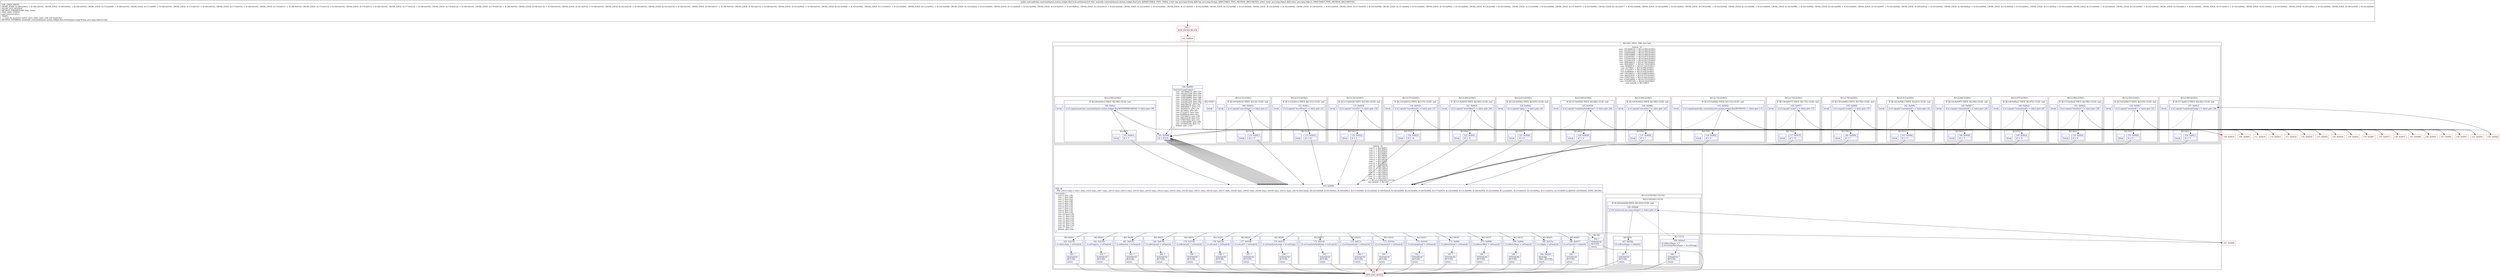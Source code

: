 digraph "CFG forandroidx.constraintlayout.motion.widget.KeyCycle.setValue(Ljava\/lang\/String;Ljava\/lang\/Object;)V" {
subgraph cluster_Region_45446903 {
label = "R(2:2|6) | DECL_VAR: char null\l";
node [shape=record,color=blue];
subgraph cluster_SwitchRegion_322464530 {
label = "Switch: 19
 case -1913008125 -> R(3:(2:99|1)|100|1)
 case -1812823328 -> R(3:(2:96|1)|100|1)
 case -1249320806 -> R(3:(2:93|1)|100|1)
 case -1249320805 -> R(3:(2:90|1)|100|1)
 case -1225497657 -> R(3:(2:87|1)|100|1)
 case -1225497656 -> R(3:(2:84|1)|100|1)
 case -1225497655 -> R(3:(2:81|1)|100|1)
 case -908189618 -> R(3:(2:78|1)|100|1)
 case -908189617 -> R(3:(2:75|1)|100|1)
 case -40300674 -> R(3:(2:72|1)|100|1)
 case -4379043 -> R(3:(2:69|1)|100|1)
 case 37232917 -> R(3:(2:66|1)|100|1)
 case 92909918 -> R(3:(2:63|1)|100|1)
 case 156108012 -> R(3:(2:60|1)|100|1)
 case 184161818 -> R(3:(2:57|1)|100|1)
 case 579057826 -> R(3:(2:54|1)|100|1)
 case 1530034690 -> R(3:(2:51|1)|100|1)
 case 1532805160 -> R(3:(2:5|1)|100|1)
 case default -> R(2:100|1)";
node [shape=record,color=blue];
Node_106 [shape=record,label="{106\:\ 0x0005|switch(r3.hashCode()) \{\l    case \-1913008125: goto L97;\l    case \-1812823328: goto L94;\l    case \-1249320806: goto L91;\l    case \-1249320805: goto L88;\l    case \-1225497657: goto L85;\l    case \-1225497656: goto L82;\l    case \-1225497655: goto L79;\l    case \-908189618: goto L76;\l    case \-908189617: goto L73;\l    case \-40300674: goto L70;\l    case \-4379043: goto L67;\l    case 37232917: goto L64;\l    case 92909918: goto L61;\l    case 156108012: goto L58;\l    case 184161818: goto L55;\l    case 579057826: goto L52;\l    case 1530034690: goto L49;\l    case 1532805160: goto L3;\l    default: goto L100;\l\}\l}"];
subgraph cluster_Region_2081282731 {
label = "R(3:(2:99|1)|100|1)";
node [shape=record,color=blue];
subgraph cluster_IfRegion_346611390 {
label = "IF [B:160:0x00cc] THEN: R(2:99|1) ELSE: null";
node [shape=record,color=blue];
Node_160 [shape=record,label="{160\:\ 0x00cc|if (r3.equals(androidx.constraintlayout.motion.widget.Key.MOTIONPROGRESS) != false) goto L99\l}"];
subgraph cluster_Region_1744906904 {
label = "R(2:99|1)";
node [shape=record,color=blue];
Node_161 [shape=record,label="{161\:\ 0x00ce|r0 = 3\l}"];
Node_InsnContainer_715352771 [shape=record,label="{|break\l}"];
}
}
Node_162 [shape=record,label="{162\:\ 0x00d0|r0 = 65535\l}"];
Node_InsnContainer_50897838 [shape=record,label="{|break\l}"];
}
subgraph cluster_Region_933374038 {
label = "R(3:(2:96|1)|100|1)";
node [shape=record,color=blue];
subgraph cluster_IfRegion_1404577830 {
label = "IF [B:157:0x00c1] THEN: R(2:96|1) ELSE: null";
node [shape=record,color=blue];
Node_157 [shape=record,label="{157\:\ 0x00c1|if (r3.equals(\"transitionEasing\") != false) goto L96\l}"];
subgraph cluster_Region_1449754697 {
label = "R(2:96|1)";
node [shape=record,color=blue];
Node_158 [shape=record,label="{158\:\ 0x00c3|r0 = 't'\l}"];
Node_InsnContainer_28791233 [shape=record,label="{|break\l}"];
}
}
Node_162 [shape=record,label="{162\:\ 0x00d0|r0 = 65535\l}"];
Node_InsnContainer_812897862 [shape=record,label="{|break\l}"];
}
subgraph cluster_Region_1509423953 {
label = "R(3:(2:93|1)|100|1)";
node [shape=record,color=blue];
subgraph cluster_IfRegion_1990202933 {
label = "IF [B:154:0x00b7] THEN: R(2:93|1) ELSE: null";
node [shape=record,color=blue];
Node_154 [shape=record,label="{154\:\ 0x00b7|if (r3.equals(\"rotationX\") != false) goto L93\l}"];
subgraph cluster_Region_214330490 {
label = "R(2:93|1)";
node [shape=record,color=blue];
Node_155 [shape=record,label="{155\:\ 0x00b9|r0 = 5\l}"];
Node_InsnContainer_1691085279 [shape=record,label="{|break\l}"];
}
}
Node_162 [shape=record,label="{162\:\ 0x00d0|r0 = 65535\l}"];
Node_InsnContainer_1598653918 [shape=record,label="{|break\l}"];
}
subgraph cluster_Region_2090890249 {
label = "R(3:(2:90|1)|100|1)";
node [shape=record,color=blue];
subgraph cluster_IfRegion_1898363287 {
label = "IF [B:151:0x00ad] THEN: R(2:90|1) ELSE: null";
node [shape=record,color=blue];
Node_151 [shape=record,label="{151\:\ 0x00ad|if (r3.equals(\"rotationY\") != false) goto L90\l}"];
subgraph cluster_Region_756100406 {
label = "R(2:90|1)";
node [shape=record,color=blue];
Node_152 [shape=record,label="{152\:\ 0x00af|r0 = 6\l}"];
Node_InsnContainer_130095160 [shape=record,label="{|break\l}"];
}
}
Node_162 [shape=record,label="{162\:\ 0x00d0|r0 = 65535\l}"];
Node_InsnContainer_1014995982 [shape=record,label="{|break\l}"];
}
subgraph cluster_Region_1852449204 {
label = "R(3:(2:87|1)|100|1)";
node [shape=record,color=blue];
subgraph cluster_IfRegion_797677866 {
label = "IF [B:148:0x00a2] THEN: R(2:87|1) ELSE: null";
node [shape=record,color=blue];
Node_148 [shape=record,label="{148\:\ 0x00a2|if (r3.equals(\"translationX\") != false) goto L87\l}"];
subgraph cluster_Region_1277528038 {
label = "R(2:87|1)";
node [shape=record,color=blue];
Node_149 [shape=record,label="{149\:\ 0x00a4|r0 = 11\l}"];
Node_InsnContainer_1797617485 [shape=record,label="{|break\l}"];
}
}
Node_162 [shape=record,label="{162\:\ 0x00d0|r0 = 65535\l}"];
Node_InsnContainer_1688904393 [shape=record,label="{|break\l}"];
}
subgraph cluster_Region_1219253431 {
label = "R(3:(2:84|1)|100|1)";
node [shape=record,color=blue];
subgraph cluster_IfRegion_611700158 {
label = "IF [B:145:0x0097] THEN: R(2:84|1) ELSE: null";
node [shape=record,color=blue];
Node_145 [shape=record,label="{145\:\ 0x0097|if (r3.equals(\"translationY\") != false) goto L84\l}"];
subgraph cluster_Region_1456750051 {
label = "R(2:84|1)";
node [shape=record,color=blue];
Node_146 [shape=record,label="{146\:\ 0x0099|r0 = 'f'\l}"];
Node_InsnContainer_1464095443 [shape=record,label="{|break\l}"];
}
}
Node_162 [shape=record,label="{162\:\ 0x00d0|r0 = 65535\l}"];
Node_InsnContainer_396085353 [shape=record,label="{|break\l}"];
}
subgraph cluster_Region_786891648 {
label = "R(3:(2:81|1)|100|1)";
node [shape=record,color=blue];
subgraph cluster_IfRegion_647400633 {
label = "IF [B:142:0x008c] THEN: R(2:81|1) ELSE: null";
node [shape=record,color=blue];
Node_142 [shape=record,label="{142\:\ 0x008c|if (r3.equals(\"translationZ\") != false) goto L81\l}"];
subgraph cluster_Region_1766731519 {
label = "R(2:81|1)";
node [shape=record,color=blue];
Node_143 [shape=record,label="{143\:\ 0x008e|r0 = 'r'\l}"];
Node_InsnContainer_746892776 [shape=record,label="{|break\l}"];
}
}
Node_162 [shape=record,label="{162\:\ 0x00d0|r0 = 65535\l}"];
Node_InsnContainer_1503899745 [shape=record,label="{|break\l}"];
}
subgraph cluster_Region_1368930921 {
label = "R(3:(2:78|1)|100|1)";
node [shape=record,color=blue];
subgraph cluster_IfRegion_271774652 {
label = "IF [B:139:0x0082] THEN: R(2:78|1) ELSE: null";
node [shape=record,color=blue];
Node_139 [shape=record,label="{139\:\ 0x0082|if (r3.equals(\"scaleX\") != false) goto L78\l}"];
subgraph cluster_Region_1293076093 {
label = "R(2:78|1)";
node [shape=record,color=blue];
Node_140 [shape=record,label="{140\:\ 0x0084|r0 = 7\l}"];
Node_InsnContainer_39016007 [shape=record,label="{|break\l}"];
}
}
Node_162 [shape=record,label="{162\:\ 0x00d0|r0 = 65535\l}"];
Node_InsnContainer_196169736 [shape=record,label="{|break\l}"];
}
subgraph cluster_Region_1858131567 {
label = "R(3:(2:75|1)|100|1)";
node [shape=record,color=blue];
subgraph cluster_IfRegion_1331022247 {
label = "IF [B:136:0x0077] THEN: R(2:75|1) ELSE: null";
node [shape=record,color=blue];
Node_136 [shape=record,label="{136\:\ 0x0077|if (r3.equals(\"scaleY\") != false) goto L75\l}"];
subgraph cluster_Region_770204302 {
label = "R(2:75|1)";
node [shape=record,color=blue];
Node_137 [shape=record,label="{137\:\ 0x0079|r0 = 'b'\l}"];
Node_InsnContainer_1224568034 [shape=record,label="{|break\l}"];
}
}
Node_162 [shape=record,label="{162\:\ 0x00d0|r0 = 65535\l}"];
Node_InsnContainer_1350892244 [shape=record,label="{|break\l}"];
}
subgraph cluster_Region_1155743468 {
label = "R(3:(2:72|1)|100|1)";
node [shape=record,color=blue];
subgraph cluster_IfRegion_1362416092 {
label = "IF [B:133:0x006d] THEN: R(2:72|1) ELSE: null";
node [shape=record,color=blue];
Node_133 [shape=record,label="{133\:\ 0x006d|if (r3.equals(androidx.constraintlayout.motion.widget.Key.ROTATION) != false) goto L72\l}"];
subgraph cluster_Region_1512335861 {
label = "R(2:72|1)";
node [shape=record,color=blue];
Node_134 [shape=record,label="{134\:\ 0x006f|r0 = 4\l}"];
Node_InsnContainer_810361516 [shape=record,label="{|break\l}"];
}
}
Node_162 [shape=record,label="{162\:\ 0x00d0|r0 = 65535\l}"];
Node_InsnContainer_334811707 [shape=record,label="{|break\l}"];
}
subgraph cluster_Region_1376702195 {
label = "R(3:(2:69|1)|100|1)";
node [shape=record,color=blue];
subgraph cluster_IfRegion_1691470027 {
label = "IF [B:130:0x0062] THEN: R(2:69|1) ELSE: null";
node [shape=record,color=blue];
Node_130 [shape=record,label="{130\:\ 0x0062|if (r3.equals(\"elevation\") != false) goto L69\l}"];
subgraph cluster_Region_1107660184 {
label = "R(2:69|1)";
node [shape=record,color=blue];
Node_131 [shape=record,label="{131\:\ 0x0064|r0 = 2\l}"];
Node_InsnContainer_320626620 [shape=record,label="{|break\l}"];
}
}
Node_162 [shape=record,label="{162\:\ 0x00d0|r0 = 65535\l}"];
Node_InsnContainer_1251825457 [shape=record,label="{|break\l}"];
}
subgraph cluster_Region_1121320361 {
label = "R(3:(2:66|1)|100|1)";
node [shape=record,color=blue];
subgraph cluster_IfRegion_2144153939 {
label = "IF [B:127:0x0056] THEN: R(2:66|1) ELSE: null";
node [shape=record,color=blue];
Node_127 [shape=record,label="{127\:\ 0x0056|if (r3.equals(\"transitionPathRotate\") != false) goto L66\l}"];
subgraph cluster_Region_436177547 {
label = "R(2:66|1)";
node [shape=record,color=blue];
Node_128 [shape=record,label="{128\:\ 0x0058|r0 = 'n'\l}"];
Node_InsnContainer_355482097 [shape=record,label="{|break\l}"];
}
}
Node_162 [shape=record,label="{162\:\ 0x00d0|r0 = 65535\l}"];
Node_InsnContainer_1688233300 [shape=record,label="{|break\l}"];
}
subgraph cluster_Region_718157874 {
label = "R(3:(2:63|1)|100|1)";
node [shape=record,color=blue];
subgraph cluster_IfRegion_1143247406 {
label = "IF [B:124:0x004b] THEN: R(2:63|1) ELSE: null";
node [shape=record,color=blue];
Node_124 [shape=record,label="{124\:\ 0x004b|if (r3.equals(\"alpha\") != false) goto L63\l}"];
subgraph cluster_Region_2012051240 {
label = "R(2:63|1)";
node [shape=record,color=blue];
Node_125 [shape=record,label="{125\:\ 0x004d|r0 = 0\l}"];
Node_InsnContainer_1383425104 [shape=record,label="{|break\l}"];
}
}
Node_162 [shape=record,label="{162\:\ 0x00d0|r0 = 65535\l}"];
Node_InsnContainer_1176383582 [shape=record,label="{|break\l}"];
}
subgraph cluster_Region_2005362649 {
label = "R(3:(2:60|1)|100|1)";
node [shape=record,color=blue];
subgraph cluster_IfRegion_569603852 {
label = "IF [B:121:0x003f] THEN: R(2:60|1) ELSE: null";
node [shape=record,color=blue];
Node_121 [shape=record,label="{121\:\ 0x003f|if (r3.equals(\"waveOffset\") != false) goto L60\l}"];
subgraph cluster_Region_251646945 {
label = "R(2:60|1)";
node [shape=record,color=blue];
Node_122 [shape=record,label="{122\:\ 0x0041|r0 = 15\l}"];
Node_InsnContainer_1101407486 [shape=record,label="{|break\l}"];
}
}
Node_162 [shape=record,label="{162\:\ 0x00d0|r0 = 65535\l}"];
Node_InsnContainer_948473726 [shape=record,label="{|break\l}"];
}
subgraph cluster_Region_1406817932 {
label = "R(3:(2:57|1)|100|1)";
node [shape=record,color=blue];
subgraph cluster_IfRegion_262391025 {
label = "IF [B:118:0x0033] THEN: R(2:57|1) ELSE: null";
node [shape=record,color=blue];
Node_118 [shape=record,label="{118\:\ 0x0033|if (r3.equals(\"wavePeriod\") != false) goto L57\l}"];
subgraph cluster_Region_1626928875 {
label = "R(2:57|1)";
node [shape=record,color=blue];
Node_119 [shape=record,label="{119\:\ 0x0035|r0 = 14\l}"];
Node_InsnContainer_894605598 [shape=record,label="{|break\l}"];
}
}
Node_162 [shape=record,label="{162\:\ 0x00d0|r0 = 65535\l}"];
Node_InsnContainer_1159977630 [shape=record,label="{|break\l}"];
}
subgraph cluster_Region_1049608683 {
label = "R(3:(2:54|1)|100|1)";
node [shape=record,color=blue];
subgraph cluster_IfRegion_959209019 {
label = "IF [B:115:0x0028] THEN: R(2:54|1) ELSE: null";
node [shape=record,color=blue];
Node_115 [shape=record,label="{115\:\ 0x0028|if (r3.equals(\"curveFit\") != false) goto L54\l}"];
subgraph cluster_Region_87458733 {
label = "R(2:54|1)";
node [shape=record,color=blue];
Node_116 [shape=record,label="{116\:\ 0x002a|r0 = 1\l}"];
Node_InsnContainer_683245987 [shape=record,label="{|break\l}"];
}
}
Node_162 [shape=record,label="{162\:\ 0x00d0|r0 = 65535\l}"];
Node_InsnContainer_151152579 [shape=record,label="{|break\l}"];
}
subgraph cluster_Region_1700491680 {
label = "R(3:(2:51|1)|100|1)";
node [shape=record,color=blue];
subgraph cluster_IfRegion_1387178839 {
label = "IF [B:112:0x001c] THEN: R(2:51|1) ELSE: null";
node [shape=record,color=blue];
Node_112 [shape=record,label="{112\:\ 0x001c|if (r3.equals(\"wavePhase\") != false) goto L51\l}"];
subgraph cluster_Region_427745300 {
label = "R(2:51|1)";
node [shape=record,color=blue];
Node_113 [shape=record,label="{113\:\ 0x001e|r0 = 16\l}"];
Node_InsnContainer_162065087 [shape=record,label="{|break\l}"];
}
}
Node_162 [shape=record,label="{162\:\ 0x00d0|r0 = 65535\l}"];
Node_InsnContainer_1836631728 [shape=record,label="{|break\l}"];
}
subgraph cluster_Region_690908029 {
label = "R(3:(2:5|1)|100|1)";
node [shape=record,color=blue];
subgraph cluster_IfRegion_2011072675 {
label = "IF [B:109:0x0010] THEN: R(2:5|1) ELSE: null";
node [shape=record,color=blue];
Node_109 [shape=record,label="{109\:\ 0x0010|if (r3.equals(\"waveShape\") != false) goto L5\l}"];
subgraph cluster_Region_1777227777 {
label = "R(2:5|1)";
node [shape=record,color=blue];
Node_110 [shape=record,label="{110\:\ 0x0012|r0 = 17\l}"];
Node_InsnContainer_1351446812 [shape=record,label="{|break\l}"];
}
}
Node_162 [shape=record,label="{162\:\ 0x00d0|r0 = 65535\l}"];
Node_InsnContainer_507417760 [shape=record,label="{|break\l}"];
}
subgraph cluster_Region_675358434 {
label = "R(2:100|1)";
node [shape=record,color=blue];
Node_162 [shape=record,label="{162\:\ 0x00d0|r0 = 65535\l}"];
Node_InsnContainer_903388305 [shape=record,label="{|break\l}"];
}
}
subgraph cluster_SwitchRegion_910197017 {
label = "Switch: 19
 case 0 -> R(2:46|47)
 case 1 -> R(2:44|45)
 case 2 -> R(2:42|43)
 case 3 -> R(2:40|41)
 case 4 -> R(2:38|39)
 case 5 -> R(2:36|37)
 case 6 -> R(2:34|35)
 case 7 -> R(2:32|33)
 case 8 -> R(2:30|31)
 case 9 -> R(2:28|29)
 case 10 -> R(2:26|27)
 case 11 -> R(2:24|25)
 case 12 -> R(2:22|23)
 case 13 -> R(2:20|21)
 case 14 -> R(2:18|19)
 case 15 -> R(2:16|17)
 case 16 -> R(2:14|15)
 case 17 -> R(1:(2:(2:9|10)|(2:12|13)))
 case default -> R(1:48)";
node [shape=record,color=blue];
Node_163 [shape=record,label="{163\:\ 0x00d1|PHI: r0 \l  PHI: (r0v53 char) = (r0v1 char), (r0v4 char), (r0v7 char), (r0v10 char), (r0v13 char), (r0v16 char), (r0v19 char), (r0v22 char), (r0v25 char), (r0v28 char), (r0v31 char), (r0v34 char), (r0v37 char), (r0v40 char), (r0v43 char), (r0v46 char), (r0v49 char), (r0v52 char), (r0v76 char) binds: [B:162:0x00d0, B:161:0x00ce, B:158:0x00c3, B:155:0x00b9, B:152:0x00af, B:149:0x00a4, B:146:0x0099, B:143:0x008e, B:140:0x0084, B:137:0x0079, B:134:0x006f, B:131:0x0064, B:128:0x0058, B:125:0x004d, B:122:0x0041, B:119:0x0035, B:116:0x002a, B:113:0x001e, B:110:0x0012] A[DONT_GENERATE, DONT_INLINE]\l|switch(r0) \{\l    case 0: goto L46;\l    case 1: goto L44;\l    case 2: goto L42;\l    case 3: goto L40;\l    case 4: goto L38;\l    case 5: goto L36;\l    case 6: goto L34;\l    case 7: goto L32;\l    case 8: goto L30;\l    case 9: goto L28;\l    case 10: goto L26;\l    case 11: goto L24;\l    case 12: goto L22;\l    case 13: goto L20;\l    case 14: goto L18;\l    case 15: goto L16;\l    case 16: goto L14;\l    case 17: goto L7;\l    default: goto L48;\l\}\l}"];
subgraph cluster_Region_226362204 {
label = "R(2:46|47)";
node [shape=record,color=blue];
Node_185 [shape=record,label="{185\:\ 0x015e|r2.mAlpha = toFloat(r4)\l}"];
Node_186 [shape=record,label="{186\:\ 0x0165|RETURN\lORIG_RETURN\l|return\l}"];
}
subgraph cluster_Region_1729043911 {
label = "R(2:44|45)";
node [shape=record,color=blue];
Node_184 [shape=record,label="{184\:\ 0x0157|r2.mCurveFit = toInt(r4)\l}"];
Node_204 [shape=record,label="{204\:\ ?|SYNTHETIC\lRETURN\l|return\l}"];
}
subgraph cluster_Region_373438883 {
label = "R(2:42|43)";
node [shape=record,color=blue];
Node_183 [shape=record,label="{183\:\ 0x0150|r2.mElevation = toFloat(r4)\l}"];
Node_203 [shape=record,label="{203\:\ ?|SYNTHETIC\lRETURN\l|return\l}"];
}
subgraph cluster_Region_616053307 {
label = "R(2:40|41)";
node [shape=record,color=blue];
Node_182 [shape=record,label="{182\:\ 0x0149|r2.mProgress = toFloat(r4)\l}"];
Node_202 [shape=record,label="{202\:\ ?|SYNTHETIC\lRETURN\l|return\l}"];
}
subgraph cluster_Region_1503766803 {
label = "R(2:38|39)";
node [shape=record,color=blue];
Node_181 [shape=record,label="{181\:\ 0x0142|r2.mRotation = toFloat(r4)\l}"];
Node_201 [shape=record,label="{201\:\ ?|SYNTHETIC\lRETURN\l|return\l}"];
}
subgraph cluster_Region_1180661445 {
label = "R(2:36|37)";
node [shape=record,color=blue];
Node_180 [shape=record,label="{180\:\ 0x013b|r2.mRotationX = toFloat(r4)\l}"];
Node_200 [shape=record,label="{200\:\ ?|SYNTHETIC\lRETURN\l|return\l}"];
}
subgraph cluster_Region_1104658572 {
label = "R(2:34|35)";
node [shape=record,color=blue];
Node_179 [shape=record,label="{179\:\ 0x0134|r2.mRotationY = toFloat(r4)\l}"];
Node_199 [shape=record,label="{199\:\ ?|SYNTHETIC\lRETURN\l|return\l}"];
}
subgraph cluster_Region_618353519 {
label = "R(2:32|33)";
node [shape=record,color=blue];
Node_178 [shape=record,label="{178\:\ 0x012d|r2.mScaleX = toFloat(r4)\l}"];
Node_198 [shape=record,label="{198\:\ ?|SYNTHETIC\lRETURN\l|return\l}"];
}
subgraph cluster_Region_1894162390 {
label = "R(2:30|31)";
node [shape=record,color=blue];
Node_177 [shape=record,label="{177\:\ 0x0126|r2.mScaleY = toFloat(r4)\l}"];
Node_197 [shape=record,label="{197\:\ ?|SYNTHETIC\lRETURN\l|return\l}"];
}
subgraph cluster_Region_1295132241 {
label = "R(2:28|29)";
node [shape=record,color=blue];
Node_176 [shape=record,label="{176\:\ 0x011f|r2.mTransitionEasing = r4.toString()\l}"];
Node_196 [shape=record,label="{196\:\ ?|SYNTHETIC\lRETURN\l|return\l}"];
}
subgraph cluster_Region_849239259 {
label = "R(2:26|27)";
node [shape=record,color=blue];
Node_175 [shape=record,label="{175\:\ 0x0118|r2.mTransitionPathRotate = toFloat(r4)\l}"];
Node_195 [shape=record,label="{195\:\ ?|SYNTHETIC\lRETURN\l|return\l}"];
}
subgraph cluster_Region_1285566924 {
label = "R(2:24|25)";
node [shape=record,color=blue];
Node_174 [shape=record,label="{174\:\ 0x0111|r2.mTranslationX = toFloat(r4)\l}"];
Node_194 [shape=record,label="{194\:\ ?|SYNTHETIC\lRETURN\l|return\l}"];
}
subgraph cluster_Region_150736801 {
label = "R(2:22|23)";
node [shape=record,color=blue];
Node_173 [shape=record,label="{173\:\ 0x010a|r2.mTranslationY = toFloat(r4)\l}"];
Node_193 [shape=record,label="{193\:\ ?|SYNTHETIC\lRETURN\l|return\l}"];
}
subgraph cluster_Region_1411424321 {
label = "R(2:20|21)";
node [shape=record,color=blue];
Node_172 [shape=record,label="{172\:\ 0x0103|r2.mTranslationZ = toFloat(r4)\l}"];
Node_192 [shape=record,label="{192\:\ ?|SYNTHETIC\lRETURN\l|return\l}"];
}
subgraph cluster_Region_345523866 {
label = "R(2:18|19)";
node [shape=record,color=blue];
Node_171 [shape=record,label="{171\:\ 0x00fc|r2.mWavePeriod = toFloat(r4)\l}"];
Node_191 [shape=record,label="{191\:\ ?|SYNTHETIC\lRETURN\l|return\l}"];
}
subgraph cluster_Region_1509637012 {
label = "R(2:16|17)";
node [shape=record,color=blue];
Node_170 [shape=record,label="{170\:\ 0x00f4|r2.mWaveOffset = toFloat(r4)\l}"];
Node_190 [shape=record,label="{190\:\ ?|SYNTHETIC\lRETURN\l|return\l}"];
}
subgraph cluster_Region_831698445 {
label = "R(2:14|15)";
node [shape=record,color=blue];
Node_169 [shape=record,label="{169\:\ 0x00ec|r2.mWavePhase = toFloat(r4)\l}"];
Node_189 [shape=record,label="{189\:\ ?|SYNTHETIC\lRETURN\l|return\l}"];
}
subgraph cluster_Region_1616980694 {
label = "R(1:(2:(2:9|10)|(2:12|13)))";
node [shape=record,color=blue];
subgraph cluster_Region_907746518 {
label = "R(2:(2:9|10)|(2:12|13))";
node [shape=record,color=blue];
subgraph cluster_IfRegion_918337050 {
label = "IF [B:166:0x00d8] THEN: R(2:9|10) ELSE: null";
node [shape=record,color=blue];
Node_166 [shape=record,label="{166\:\ 0x00d8|if ((r4 instanceof java.lang.Integer) != false) goto L9\l}"];
subgraph cluster_Region_314199070 {
label = "R(2:9|10)";
node [shape=record,color=blue];
Node_167 [shape=record,label="{167\:\ 0x00da|r2.mWaveShape = toInt(r4)\l}"];
Node_187 [shape=record,label="{187\:\ ?|SYNTHETIC\lRETURN\l|return\l}"];
}
}
subgraph cluster_Region_2078597893 {
label = "R(2:12|13)";
node [shape=record,color=blue];
Node_168 [shape=record,label="{168\:\ 0x00e2|r2.mWaveShape = 7\lr2.mCustomWaveShape = r4.toString()\l}"];
Node_188 [shape=record,label="{188\:\ ?|SYNTHETIC\lRETURN\l|return\l}"];
}
}
}
subgraph cluster_Region_360168707 {
label = "R(1:48)";
node [shape=record,color=blue];
Node_205 [shape=record,label="{205\:\ ?|SYNTHETIC\lRETURN\l|return\l}"];
}
}
}
Node_103 [shape=record,color=red,label="{103\:\ ?|MTH_ENTER_BLOCK\l}"];
Node_105 [shape=record,color=red,label="{105\:\ 0x0000}"];
Node_108 [shape=record,color=red,label="{108\:\ 0x000a}"];
Node_165 [shape=record,color=red,label="{165\:\ 0x00d6}"];
Node_104 [shape=record,color=red,label="{104\:\ ?|MTH_EXIT_BLOCK\l}"];
Node_111 [shape=record,color=red,label="{111\:\ 0x0016}"];
Node_114 [shape=record,color=red,label="{114\:\ 0x0022}"];
Node_117 [shape=record,color=red,label="{117\:\ 0x002d}"];
Node_120 [shape=record,color=red,label="{120\:\ 0x0039}"];
Node_123 [shape=record,color=red,label="{123\:\ 0x0045}"];
Node_126 [shape=record,color=red,label="{126\:\ 0x0050}"];
Node_129 [shape=record,color=red,label="{129\:\ 0x005c}"];
Node_132 [shape=record,color=red,label="{132\:\ 0x0067}"];
Node_135 [shape=record,color=red,label="{135\:\ 0x0071}"];
Node_138 [shape=record,color=red,label="{138\:\ 0x007c}"];
Node_141 [shape=record,color=red,label="{141\:\ 0x0086}"];
Node_144 [shape=record,color=red,label="{144\:\ 0x0091}"];
Node_147 [shape=record,color=red,label="{147\:\ 0x009c}"];
Node_150 [shape=record,color=red,label="{150\:\ 0x00a7}"];
Node_153 [shape=record,color=red,label="{153\:\ 0x00b1}"];
Node_156 [shape=record,color=red,label="{156\:\ 0x00bb}"];
Node_159 [shape=record,color=red,label="{159\:\ 0x00c6}"];
MethodNode[shape=record,label="{public void androidx.constraintlayout.motion.widget.KeyCycle.setValue((r2v0 'this' androidx.constraintlayout.motion.widget.KeyCycle A[IMMUTABLE_TYPE, THIS]), (r3v0 'tag' java.lang.String A[D('tag' java.lang.String), IMMUTABLE_TYPE, METHOD_ARGUMENT]), (r4v0 'value' java.lang.Object A[D('value' java.lang.Object), IMMUTABLE_TYPE, METHOD_ARGUMENT]))  | USE_LINES_HINTS\lCROSS_EDGE: B:168:0x00e2 \-\> B:186:0x0165, CROSS_EDGE: B:169:0x00ec \-\> B:186:0x0165, CROSS_EDGE: B:170:0x00f4 \-\> B:186:0x0165, CROSS_EDGE: B:171:0x00fc \-\> B:186:0x0165, CROSS_EDGE: B:172:0x0103 \-\> B:186:0x0165, CROSS_EDGE: B:173:0x010a \-\> B:186:0x0165, CROSS_EDGE: B:174:0x0111 \-\> B:186:0x0165, CROSS_EDGE: B:175:0x0118 \-\> B:186:0x0165, CROSS_EDGE: B:176:0x011f \-\> B:186:0x0165, CROSS_EDGE: B:177:0x0126 \-\> B:186:0x0165, CROSS_EDGE: B:178:0x012d \-\> B:186:0x0165, CROSS_EDGE: B:179:0x0134 \-\> B:186:0x0165, CROSS_EDGE: B:180:0x013b \-\> B:186:0x0165, CROSS_EDGE: B:181:0x0142 \-\> B:186:0x0165, CROSS_EDGE: B:182:0x0149 \-\> B:186:0x0165, CROSS_EDGE: B:183:0x0150 \-\> B:186:0x0165, CROSS_EDGE: B:184:0x0157 \-\> B:186:0x0165, CROSS_EDGE: B:185:0x015e \-\> B:186:0x0165, CROSS_EDGE: B:163:0x00d1 \-\> B:186:0x0165, CROSS_EDGE: B:162:0x00d0 \-\> B:163:0x00d1, CROSS_EDGE: B:113:0x001e \-\> B:163:0x00d1, CROSS_EDGE: B:112:0x001c \-\> B:162:0x00d0, CROSS_EDGE: B:116:0x002a \-\> B:163:0x00d1, CROSS_EDGE: B:115:0x0028 \-\> B:162:0x00d0, CROSS_EDGE: B:119:0x0035 \-\> B:163:0x00d1, CROSS_EDGE: B:118:0x0033 \-\> B:162:0x00d0, CROSS_EDGE: B:122:0x0041 \-\> B:163:0x00d1, CROSS_EDGE: B:121:0x003f \-\> B:162:0x00d0, CROSS_EDGE: B:125:0x004d \-\> B:163:0x00d1, CROSS_EDGE: B:124:0x004b \-\> B:162:0x00d0, CROSS_EDGE: B:128:0x0058 \-\> B:163:0x00d1, CROSS_EDGE: B:127:0x0056 \-\> B:162:0x00d0, CROSS_EDGE: B:131:0x0064 \-\> B:163:0x00d1, CROSS_EDGE: B:130:0x0062 \-\> B:162:0x00d0, CROSS_EDGE: B:134:0x006f \-\> B:163:0x00d1, CROSS_EDGE: B:133:0x006d \-\> B:162:0x00d0, CROSS_EDGE: B:137:0x0079 \-\> B:163:0x00d1, CROSS_EDGE: B:136:0x0077 \-\> B:162:0x00d0, CROSS_EDGE: B:140:0x0084 \-\> B:163:0x00d1, CROSS_EDGE: B:139:0x0082 \-\> B:162:0x00d0, CROSS_EDGE: B:143:0x008e \-\> B:163:0x00d1, CROSS_EDGE: B:142:0x008c \-\> B:162:0x00d0, CROSS_EDGE: B:146:0x0099 \-\> B:163:0x00d1, CROSS_EDGE: B:145:0x0097 \-\> B:162:0x00d0, CROSS_EDGE: B:149:0x00a4 \-\> B:163:0x00d1, CROSS_EDGE: B:148:0x00a2 \-\> B:162:0x00d0, CROSS_EDGE: B:152:0x00af \-\> B:163:0x00d1, CROSS_EDGE: B:151:0x00ad \-\> B:162:0x00d0, CROSS_EDGE: B:155:0x00b9 \-\> B:163:0x00d1, CROSS_EDGE: B:154:0x00b7 \-\> B:162:0x00d0, CROSS_EDGE: B:158:0x00c3 \-\> B:163:0x00d1, CROSS_EDGE: B:157:0x00c1 \-\> B:162:0x00d0, CROSS_EDGE: B:161:0x00ce \-\> B:163:0x00d1, CROSS_EDGE: B:160:0x00cc \-\> B:162:0x00d0, CROSS_EDGE: B:106:0x0005 \-\> B:162:0x00d0\lINLINE_NOT_NEEDED\lMETHOD_PARAMETERS: [tag, value]\lTYPE_VARS: EMPTY\lJadxCommentsAttr\{\l WARN: \l \-\> Can't fix incorrect switch cases order, some code will duplicate\}\lMETHOD_OVERRIDE: [androidx.constraintlayout.motion.widget.Key.setValue(java.lang.String, java.lang.Object):void]\l}"];
MethodNode -> Node_103;Node_106 -> Node_108;
Node_106 -> Node_111;
Node_106 -> Node_114;
Node_106 -> Node_117;
Node_106 -> Node_120;
Node_106 -> Node_123;
Node_106 -> Node_126;
Node_106 -> Node_129;
Node_106 -> Node_132;
Node_106 -> Node_135;
Node_106 -> Node_138;
Node_106 -> Node_141;
Node_106 -> Node_144;
Node_106 -> Node_147;
Node_106 -> Node_150;
Node_106 -> Node_153;
Node_106 -> Node_156;
Node_106 -> Node_159;
Node_106 -> Node_162;
Node_160 -> Node_161;
Node_160 -> Node_162[style=dashed];
Node_161 -> Node_163;
Node_162 -> Node_163;
Node_157 -> Node_158;
Node_157 -> Node_162[style=dashed];
Node_158 -> Node_163;
Node_162 -> Node_163;
Node_154 -> Node_155;
Node_154 -> Node_162[style=dashed];
Node_155 -> Node_163;
Node_162 -> Node_163;
Node_151 -> Node_152;
Node_151 -> Node_162[style=dashed];
Node_152 -> Node_163;
Node_162 -> Node_163;
Node_148 -> Node_149;
Node_148 -> Node_162[style=dashed];
Node_149 -> Node_163;
Node_162 -> Node_163;
Node_145 -> Node_146;
Node_145 -> Node_162[style=dashed];
Node_146 -> Node_163;
Node_162 -> Node_163;
Node_142 -> Node_143;
Node_142 -> Node_162[style=dashed];
Node_143 -> Node_163;
Node_162 -> Node_163;
Node_139 -> Node_140;
Node_139 -> Node_162[style=dashed];
Node_140 -> Node_163;
Node_162 -> Node_163;
Node_136 -> Node_137;
Node_136 -> Node_162[style=dashed];
Node_137 -> Node_163;
Node_162 -> Node_163;
Node_133 -> Node_134;
Node_133 -> Node_162[style=dashed];
Node_134 -> Node_163;
Node_162 -> Node_163;
Node_130 -> Node_131;
Node_130 -> Node_162[style=dashed];
Node_131 -> Node_163;
Node_162 -> Node_163;
Node_127 -> Node_128;
Node_127 -> Node_162[style=dashed];
Node_128 -> Node_163;
Node_162 -> Node_163;
Node_124 -> Node_125;
Node_124 -> Node_162[style=dashed];
Node_125 -> Node_163;
Node_162 -> Node_163;
Node_121 -> Node_122;
Node_121 -> Node_162[style=dashed];
Node_122 -> Node_163;
Node_162 -> Node_163;
Node_118 -> Node_119;
Node_118 -> Node_162[style=dashed];
Node_119 -> Node_163;
Node_162 -> Node_163;
Node_115 -> Node_116;
Node_115 -> Node_162[style=dashed];
Node_116 -> Node_163;
Node_162 -> Node_163;
Node_112 -> Node_113;
Node_112 -> Node_162[style=dashed];
Node_113 -> Node_163;
Node_162 -> Node_163;
Node_109 -> Node_110;
Node_109 -> Node_162[style=dashed];
Node_110 -> Node_163;
Node_162 -> Node_163;
Node_162 -> Node_163;
Node_163 -> Node_165;
Node_163 -> Node_169;
Node_163 -> Node_170;
Node_163 -> Node_171;
Node_163 -> Node_172;
Node_163 -> Node_173;
Node_163 -> Node_174;
Node_163 -> Node_175;
Node_163 -> Node_176;
Node_163 -> Node_177;
Node_163 -> Node_178;
Node_163 -> Node_179;
Node_163 -> Node_180;
Node_163 -> Node_181;
Node_163 -> Node_182;
Node_163 -> Node_183;
Node_163 -> Node_184;
Node_163 -> Node_185;
Node_163 -> Node_205;
Node_185 -> Node_186;
Node_186 -> Node_104;
Node_184 -> Node_204;
Node_204 -> Node_104;
Node_183 -> Node_203;
Node_203 -> Node_104;
Node_182 -> Node_202;
Node_202 -> Node_104;
Node_181 -> Node_201;
Node_201 -> Node_104;
Node_180 -> Node_200;
Node_200 -> Node_104;
Node_179 -> Node_199;
Node_199 -> Node_104;
Node_178 -> Node_198;
Node_198 -> Node_104;
Node_177 -> Node_197;
Node_197 -> Node_104;
Node_176 -> Node_196;
Node_196 -> Node_104;
Node_175 -> Node_195;
Node_195 -> Node_104;
Node_174 -> Node_194;
Node_194 -> Node_104;
Node_173 -> Node_193;
Node_193 -> Node_104;
Node_172 -> Node_192;
Node_192 -> Node_104;
Node_171 -> Node_191;
Node_191 -> Node_104;
Node_170 -> Node_190;
Node_190 -> Node_104;
Node_169 -> Node_189;
Node_189 -> Node_104;
Node_166 -> Node_167;
Node_166 -> Node_168[style=dashed];
Node_167 -> Node_187;
Node_187 -> Node_104;
Node_168 -> Node_188;
Node_188 -> Node_104;
Node_205 -> Node_104;
Node_103 -> Node_105;
Node_105 -> Node_106;
Node_108 -> Node_109;
Node_165 -> Node_166;
Node_111 -> Node_112;
Node_114 -> Node_115;
Node_117 -> Node_118;
Node_120 -> Node_121;
Node_123 -> Node_124;
Node_126 -> Node_127;
Node_129 -> Node_130;
Node_132 -> Node_133;
Node_135 -> Node_136;
Node_138 -> Node_139;
Node_141 -> Node_142;
Node_144 -> Node_145;
Node_147 -> Node_148;
Node_150 -> Node_151;
Node_153 -> Node_154;
Node_156 -> Node_157;
Node_159 -> Node_160;
}

